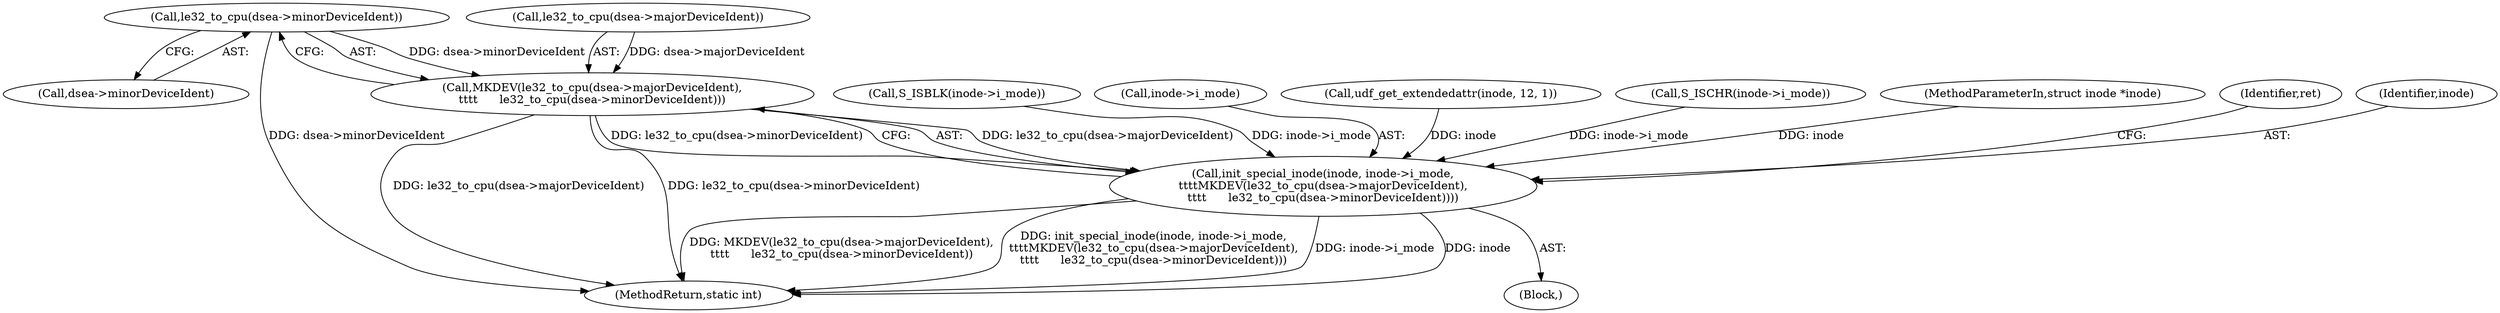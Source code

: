 digraph "0_linux_23b133bdc452aa441fcb9b82cbf6dd05cfd342d0@pointer" {
"1001217" [label="(Call,le32_to_cpu(dsea->minorDeviceIdent))"];
"1001212" [label="(Call,MKDEV(le32_to_cpu(dsea->majorDeviceIdent),\n\t\t\t\t      le32_to_cpu(dsea->minorDeviceIdent)))"];
"1001207" [label="(Call,init_special_inode(inode, inode->i_mode,\n\t\t\t\tMKDEV(le32_to_cpu(dsea->majorDeviceIdent),\n\t\t\t\t      le32_to_cpu(dsea->minorDeviceIdent))))"];
"1001190" [label="(Call,S_ISBLK(inode->i_mode))"];
"1001209" [label="(Call,inode->i_mode)"];
"1001200" [label="(Call,udf_get_extendedattr(inode, 12, 1))"];
"1001186" [label="(Call,S_ISCHR(inode->i_mode))"];
"1001213" [label="(Call,le32_to_cpu(dsea->majorDeviceIdent))"];
"1001218" [label="(Call,dsea->minorDeviceIdent)"];
"1001212" [label="(Call,MKDEV(le32_to_cpu(dsea->majorDeviceIdent),\n\t\t\t\t      le32_to_cpu(dsea->minorDeviceIdent)))"];
"1000109" [label="(MethodParameterIn,struct inode *inode)"];
"1001224" [label="(Identifier,ret)"];
"1001217" [label="(Call,le32_to_cpu(dsea->minorDeviceIdent))"];
"1001206" [label="(Block,)"];
"1001231" [label="(MethodReturn,static int)"];
"1001207" [label="(Call,init_special_inode(inode, inode->i_mode,\n\t\t\t\tMKDEV(le32_to_cpu(dsea->majorDeviceIdent),\n\t\t\t\t      le32_to_cpu(dsea->minorDeviceIdent))))"];
"1001208" [label="(Identifier,inode)"];
"1001217" -> "1001212"  [label="AST: "];
"1001217" -> "1001218"  [label="CFG: "];
"1001218" -> "1001217"  [label="AST: "];
"1001212" -> "1001217"  [label="CFG: "];
"1001217" -> "1001231"  [label="DDG: dsea->minorDeviceIdent"];
"1001217" -> "1001212"  [label="DDG: dsea->minorDeviceIdent"];
"1001212" -> "1001207"  [label="AST: "];
"1001213" -> "1001212"  [label="AST: "];
"1001207" -> "1001212"  [label="CFG: "];
"1001212" -> "1001231"  [label="DDG: le32_to_cpu(dsea->majorDeviceIdent)"];
"1001212" -> "1001231"  [label="DDG: le32_to_cpu(dsea->minorDeviceIdent)"];
"1001212" -> "1001207"  [label="DDG: le32_to_cpu(dsea->majorDeviceIdent)"];
"1001212" -> "1001207"  [label="DDG: le32_to_cpu(dsea->minorDeviceIdent)"];
"1001213" -> "1001212"  [label="DDG: dsea->majorDeviceIdent"];
"1001207" -> "1001206"  [label="AST: "];
"1001208" -> "1001207"  [label="AST: "];
"1001209" -> "1001207"  [label="AST: "];
"1001224" -> "1001207"  [label="CFG: "];
"1001207" -> "1001231"  [label="DDG: inode->i_mode"];
"1001207" -> "1001231"  [label="DDG: inode"];
"1001207" -> "1001231"  [label="DDG: MKDEV(le32_to_cpu(dsea->majorDeviceIdent),\n\t\t\t\t      le32_to_cpu(dsea->minorDeviceIdent))"];
"1001207" -> "1001231"  [label="DDG: init_special_inode(inode, inode->i_mode,\n\t\t\t\tMKDEV(le32_to_cpu(dsea->majorDeviceIdent),\n\t\t\t\t      le32_to_cpu(dsea->minorDeviceIdent)))"];
"1001200" -> "1001207"  [label="DDG: inode"];
"1000109" -> "1001207"  [label="DDG: inode"];
"1001190" -> "1001207"  [label="DDG: inode->i_mode"];
"1001186" -> "1001207"  [label="DDG: inode->i_mode"];
}
